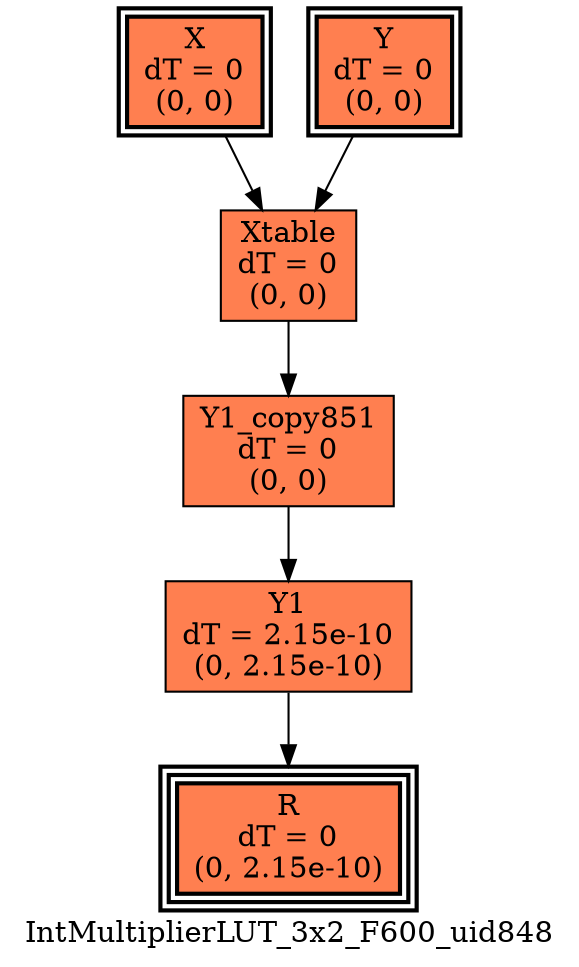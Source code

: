 digraph IntMultiplierLUT_3x2_F600_uid848
{
	//graph drawing options
	label=IntMultiplierLUT_3x2_F600_uid848;
	labelloc=bottom;
	labeljust=right;
	ratio=auto;
	nodesep=0.25;
	ranksep=0.5;

	//input/output signals of operator IntMultiplierLUT_3x2_F600_uid848
	X__IntMultiplierLUT_3x2_F600_uid848 [ label="X\ndT = 0\n(0, 0)", shape=box, color=black, style="bold, filled", fillcolor=coral, peripheries=2 ];
	Y__IntMultiplierLUT_3x2_F600_uid848 [ label="Y\ndT = 0\n(0, 0)", shape=box, color=black, style="bold, filled", fillcolor=coral, peripheries=2 ];
	R__IntMultiplierLUT_3x2_F600_uid848 [ label="R\ndT = 0\n(0, 2.15e-10)", shape=box, color=black, style="bold, filled", fillcolor=coral, peripheries=3 ];
	{rank=same X__IntMultiplierLUT_3x2_F600_uid848, Y__IntMultiplierLUT_3x2_F600_uid848};
	{rank=same R__IntMultiplierLUT_3x2_F600_uid848};
	//internal signals of operator IntMultiplierLUT_3x2_F600_uid848
	Xtable__IntMultiplierLUT_3x2_F600_uid848 [ label="Xtable\ndT = 0\n(0, 0)", shape=box, color=black, style=filled, fillcolor=coral, peripheries=1 ];
	Y1__IntMultiplierLUT_3x2_F600_uid848 [ label="Y1\ndT = 2.15e-10\n(0, 2.15e-10)", shape=box, color=black, style=filled, fillcolor=coral, peripheries=1 ];
	Y1_copy851__IntMultiplierLUT_3x2_F600_uid848 [ label="Y1_copy851\ndT = 0\n(0, 0)", shape=box, color=black, style=filled, fillcolor=coral, peripheries=1 ];

	//subcomponents of operator IntMultiplierLUT_3x2_F600_uid848

	//input and internal signal connections of operator IntMultiplierLUT_3x2_F600_uid848
	X__IntMultiplierLUT_3x2_F600_uid848 -> Xtable__IntMultiplierLUT_3x2_F600_uid848 [ arrowhead=normal, arrowsize=1.0, arrowtail=normal, color=black, dir=forward  ];
	Y__IntMultiplierLUT_3x2_F600_uid848 -> Xtable__IntMultiplierLUT_3x2_F600_uid848 [ arrowhead=normal, arrowsize=1.0, arrowtail=normal, color=black, dir=forward  ];
	Xtable__IntMultiplierLUT_3x2_F600_uid848 -> Y1_copy851__IntMultiplierLUT_3x2_F600_uid848 [ arrowhead=normal, arrowsize=1.0, arrowtail=normal, color=black, dir=forward  ];
	Y1__IntMultiplierLUT_3x2_F600_uid848 -> R__IntMultiplierLUT_3x2_F600_uid848 [ arrowhead=normal, arrowsize=1.0, arrowtail=normal, color=black, dir=forward  ];
	Y1_copy851__IntMultiplierLUT_3x2_F600_uid848 -> Y1__IntMultiplierLUT_3x2_F600_uid848 [ arrowhead=normal, arrowsize=1.0, arrowtail=normal, color=black, dir=forward  ];
}

